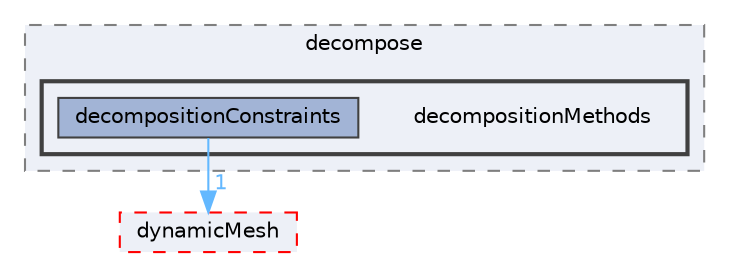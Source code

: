 digraph "libfvMeshTopoChangers/libfvMeshTopoChangers2D/parallel/decompose/decompositionMethods"
{
 // LATEX_PDF_SIZE
  bgcolor="transparent";
  edge [fontname=Helvetica,fontsize=10,labelfontname=Helvetica,labelfontsize=10];
  node [fontname=Helvetica,fontsize=10,shape=box,height=0.2,width=0.4];
  compound=true
  subgraph clusterdir_8a054792aeb1ae98f4f51d84a3bbc99d {
    graph [ bgcolor="#edf0f7", pencolor="grey50", label="decompose", fontname=Helvetica,fontsize=10 style="filled,dashed", URL="dir_8a054792aeb1ae98f4f51d84a3bbc99d.html",tooltip=""]
  subgraph clusterdir_d5b5a19ef99b6a23fd6ba42433042e18 {
    graph [ bgcolor="#edf0f7", pencolor="grey25", label="", fontname=Helvetica,fontsize=10 style="filled,bold", URL="dir_d5b5a19ef99b6a23fd6ba42433042e18.html",tooltip=""]
    dir_d5b5a19ef99b6a23fd6ba42433042e18 [shape=plaintext, label="decompositionMethods"];
  dir_46369caab9f8d3a805647a97cf4cc4ba [label="decompositionConstraints", fillcolor="#a2b4d6", color="grey25", style="filled", URL="dir_46369caab9f8d3a805647a97cf4cc4ba.html",tooltip=""];
  }
  }
  dir_ecf1541ac8efda98a1627dfa66d804ed [label="dynamicMesh", fillcolor="#edf0f7", color="red", style="filled,dashed", URL="dir_ecf1541ac8efda98a1627dfa66d804ed.html",tooltip=""];
  dir_46369caab9f8d3a805647a97cf4cc4ba->dir_ecf1541ac8efda98a1627dfa66d804ed [headlabel="1", labeldistance=1.5 headhref="dir_000004_000008.html" href="dir_000004_000008.html" color="steelblue1" fontcolor="steelblue1"];
}
